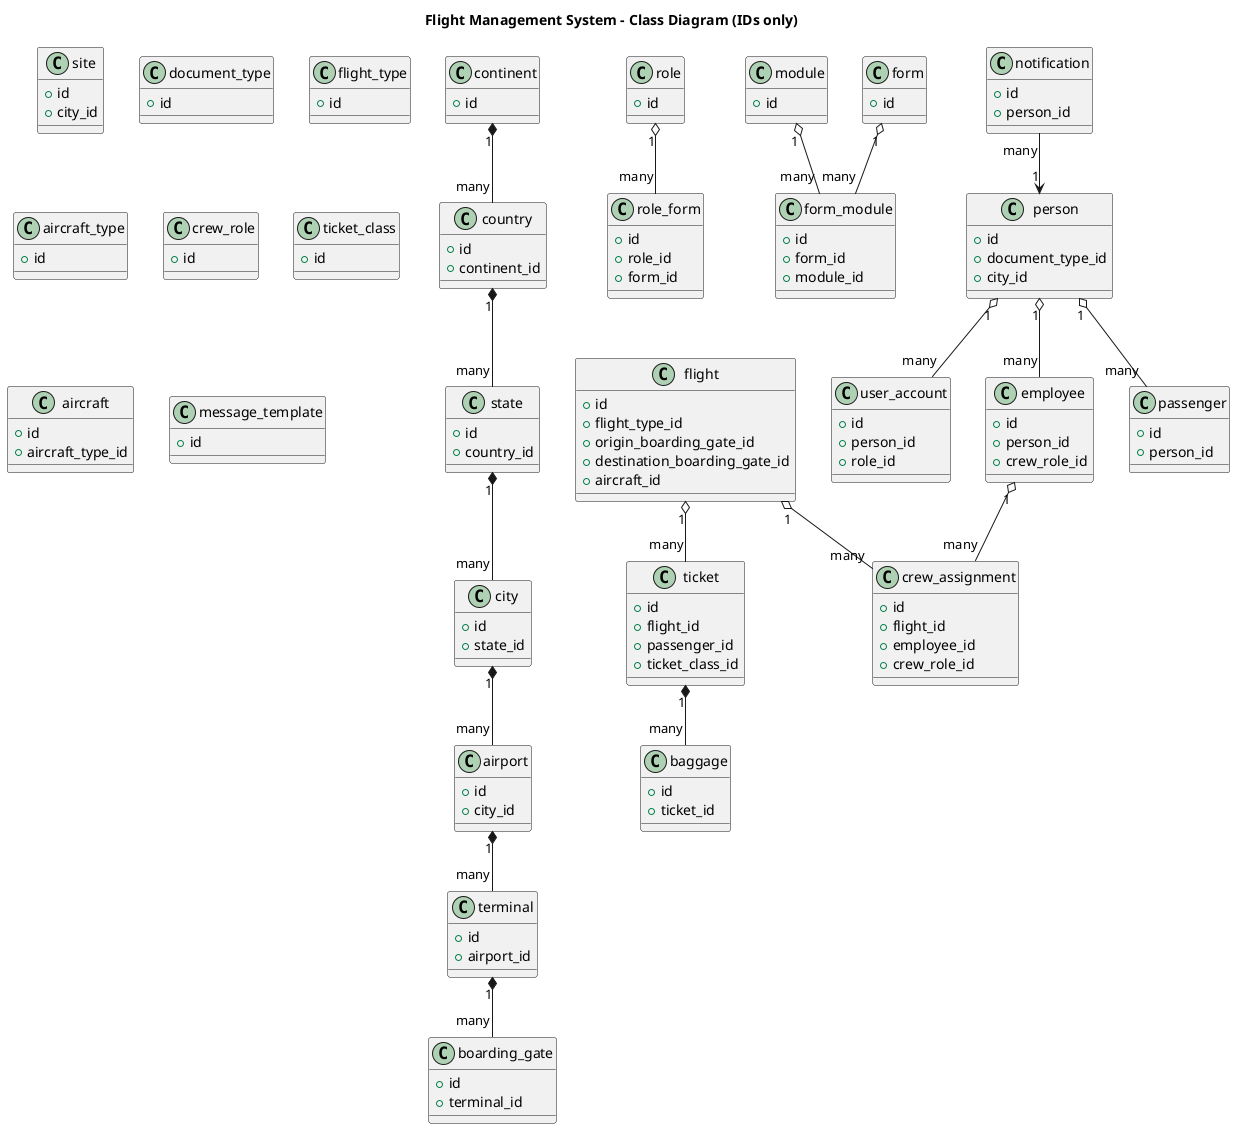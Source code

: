 @startuml
title Flight Management System – Class Diagram (IDs only)

class continent {
  + id
}

class country {
  + id
  + continent_id
}

class state {
  + id
  + country_id
}

class city {
  + id
  + state_id
}

class site {
  + id
  + city_id
}

class airport {
  + id
  + city_id
}

class terminal {
  + id
  + airport_id
}

class boarding_gate {
  + id
  + terminal_id
}

class document_type {
  + id
}

class flight_type {
  + id
}

class aircraft_type {
  + id
}

class crew_role {
  + id
}

class ticket_class {
  + id
}

class role {
  + id
}

class module {
  + id
}

class form {
  + id
}

class form_module {
  + id
  + form_id
  + module_id
}

class role_form {
  + id
  + role_id
  + form_id
}

class person {
  + id
  + document_type_id
  + city_id
}

class user_account {
  + id
  + person_id
  + role_id
}

class employee {
  + id
  + person_id
  + crew_role_id
}

class aircraft {
  + id
  + aircraft_type_id
}

class flight {
  + id
  + flight_type_id
  + origin_boarding_gate_id
  + destination_boarding_gate_id
  + aircraft_id
}

class crew_assignment {
  + id
  + flight_id
  + employee_id
  + crew_role_id
}

class passenger {
  + id
  + person_id
}

class ticket {
  + id
  + flight_id
  + passenger_id
  + ticket_class_id
}

class baggage {
  + id
  + ticket_id
}

class message_template {
  + id
}

class notification {
  + id
  + person_id
}

' --- RELATIONSHIPS ---

continent "1" *-- "many" country
country "1" *-- "many" state
state "1" *-- "many" city
city "1" *-- "many" airport
airport "1" *-- "many" terminal
terminal "1" *-- "many" boarding_gate

person "1" o-- "many" user_account
person "1" o-- "many" passenger
person "1" o-- "many" employee

employee "1" o-- "many" crew_assignment
flight "1" o-- "many" crew_assignment

flight "1" o-- "many" ticket
ticket "1" *-- "many" baggage

role "1" o-- "many" role_form
form "1" o-- "many" form_module
module "1" o-- "many" form_module

notification "many" --> "1" person
@enduml

